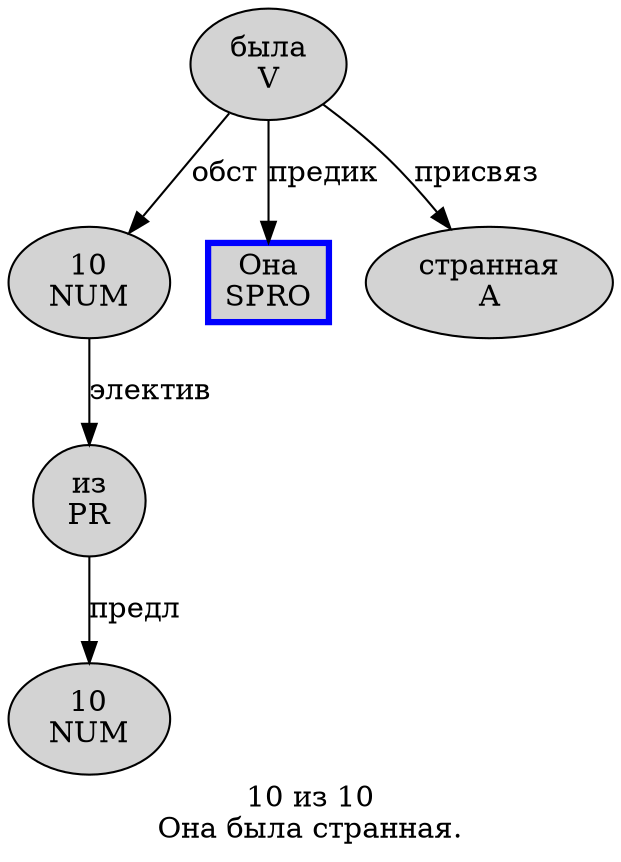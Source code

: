 digraph SENTENCE_1345 {
	graph [label="10 из 10
Она была странная."]
	node [style=filled]
		0 [label="10
NUM" color="" fillcolor=lightgray penwidth=1 shape=ellipse]
		1 [label="из
PR" color="" fillcolor=lightgray penwidth=1 shape=ellipse]
		2 [label="10
NUM" color="" fillcolor=lightgray penwidth=1 shape=ellipse]
		3 [label="Она
SPRO" color=blue fillcolor=lightgray penwidth=3 shape=box]
		4 [label="была
V" color="" fillcolor=lightgray penwidth=1 shape=ellipse]
		5 [label="странная
A" color="" fillcolor=lightgray penwidth=1 shape=ellipse]
			0 -> 1 [label="электив"]
			1 -> 2 [label="предл"]
			4 -> 0 [label="обст"]
			4 -> 3 [label="предик"]
			4 -> 5 [label="присвяз"]
}